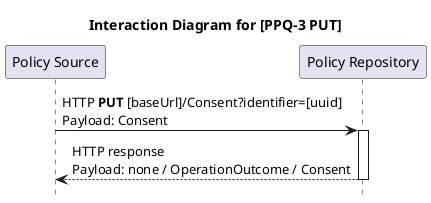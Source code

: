 @startuml

title Interaction Diagram for [PPQ-3 PUT]

hide footbox
autoactivate on

participant "Policy Source" as PolicySource
participant "Policy Repository" as PolicyRepository

"PolicySource" -> "PolicyRepository" : HTTP <b>PUT</b> [baseUrl]/Consent?identifier=[uuid]\nPayload: Consent
"PolicyRepository" --> "PolicySource" : HTTP response\nPayload: none / OperationOutcome / Consent

@enduml